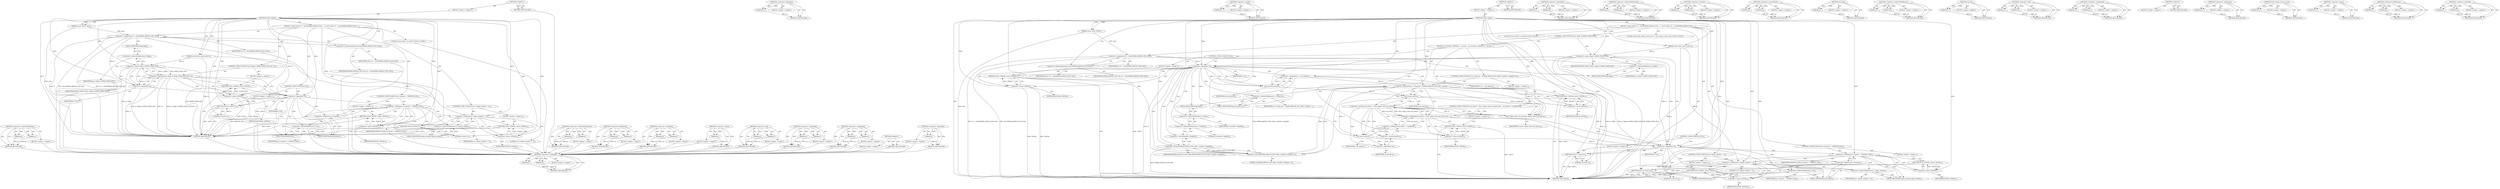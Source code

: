 digraph "&lt;operator&gt;.lessThan" {
vulnerable_104 [label=<(METHOD,&lt;operator&gt;.indirectFieldAccess)>];
vulnerable_105 [label=<(PARAM,p1)>];
vulnerable_106 [label=<(PARAM,p2)>];
vulnerable_107 [label=<(BLOCK,&lt;empty&gt;,&lt;empty&gt;)>];
vulnerable_108 [label=<(METHOD_RETURN,ANY)>];
vulnerable_6 [label=<(METHOD,&lt;global&gt;)<SUB>1</SUB>>];
vulnerable_7 [label=<(BLOCK,&lt;empty&gt;,&lt;empty&gt;)<SUB>1</SUB>>];
vulnerable_8 [label=<(METHOD,verify_replay)<SUB>1</SUB>>];
vulnerable_9 [label=<(PARAM,struct xfrm_usersa_info *p)<SUB>1</SUB>>];
vulnerable_10 [label=<(PARAM,struct nlattr **attrs)<SUB>2</SUB>>];
vulnerable_11 [label=<(BLOCK,{
 	struct nlattr *rt = attrs[XFRMA_REPLAY_ESN_...,{
 	struct nlattr *rt = attrs[XFRMA_REPLAY_ESN_...)<SUB>3</SUB>>];
vulnerable_12 [label="<(LOCAL,struct nlattr* rt: nlattr*)<SUB>4</SUB>>"];
vulnerable_13 [label=<(&lt;operator&gt;.assignment,*rt = attrs[XFRMA_REPLAY_ESN_VAL])<SUB>4</SUB>>];
vulnerable_14 [label=<(IDENTIFIER,rt,*rt = attrs[XFRMA_REPLAY_ESN_VAL])<SUB>4</SUB>>];
vulnerable_15 [label=<(&lt;operator&gt;.indirectIndexAccess,attrs[XFRMA_REPLAY_ESN_VAL])<SUB>4</SUB>>];
vulnerable_16 [label=<(IDENTIFIER,attrs,*rt = attrs[XFRMA_REPLAY_ESN_VAL])<SUB>4</SUB>>];
vulnerable_17 [label=<(IDENTIFIER,XFRMA_REPLAY_ESN_VAL,*rt = attrs[XFRMA_REPLAY_ESN_VAL])<SUB>4</SUB>>];
vulnerable_18 [label=<(CONTROL_STRUCTURE,IF,if ((p-&gt;flags &amp; XFRM_STATE_ESN) &amp;&amp; !rt))<SUB>6</SUB>>];
vulnerable_19 [label=<(&lt;operator&gt;.logicalAnd,(p-&gt;flags &amp; XFRM_STATE_ESN) &amp;&amp; !rt)<SUB>6</SUB>>];
vulnerable_20 [label=<(&lt;operator&gt;.and,p-&gt;flags &amp; XFRM_STATE_ESN)<SUB>6</SUB>>];
vulnerable_21 [label=<(&lt;operator&gt;.indirectFieldAccess,p-&gt;flags)<SUB>6</SUB>>];
vulnerable_22 [label=<(IDENTIFIER,p,p-&gt;flags &amp; XFRM_STATE_ESN)<SUB>6</SUB>>];
vulnerable_23 [label=<(FIELD_IDENTIFIER,flags,flags)<SUB>6</SUB>>];
vulnerable_24 [label=<(IDENTIFIER,XFRM_STATE_ESN,p-&gt;flags &amp; XFRM_STATE_ESN)<SUB>6</SUB>>];
vulnerable_25 [label=<(&lt;operator&gt;.logicalNot,!rt)<SUB>6</SUB>>];
vulnerable_26 [label=<(IDENTIFIER,rt,!rt)<SUB>6</SUB>>];
vulnerable_27 [label=<(BLOCK,&lt;empty&gt;,&lt;empty&gt;)<SUB>7</SUB>>];
vulnerable_28 [label=<(RETURN,return -EINVAL;,return -EINVAL;)<SUB>7</SUB>>];
vulnerable_29 [label=<(&lt;operator&gt;.minus,-EINVAL)<SUB>7</SUB>>];
vulnerable_30 [label=<(IDENTIFIER,EINVAL,-EINVAL)<SUB>7</SUB>>];
vulnerable_31 [label=<(CONTROL_STRUCTURE,IF,if (!rt))<SUB>9</SUB>>];
vulnerable_32 [label=<(&lt;operator&gt;.logicalNot,!rt)<SUB>9</SUB>>];
vulnerable_33 [label=<(IDENTIFIER,rt,!rt)<SUB>9</SUB>>];
vulnerable_34 [label=<(BLOCK,&lt;empty&gt;,&lt;empty&gt;)<SUB>10</SUB>>];
vulnerable_35 [label=<(RETURN,return 0;,return 0;)<SUB>10</SUB>>];
vulnerable_36 [label=<(LITERAL,0,return 0;)<SUB>10</SUB>>];
vulnerable_37 [label=<(CONTROL_STRUCTURE,IF,if (p-&gt;id.proto != IPPROTO_ESP))<SUB>12</SUB>>];
vulnerable_38 [label=<(&lt;operator&gt;.notEquals,p-&gt;id.proto != IPPROTO_ESP)<SUB>12</SUB>>];
vulnerable_39 [label=<(&lt;operator&gt;.fieldAccess,p-&gt;id.proto)<SUB>12</SUB>>];
vulnerable_40 [label=<(&lt;operator&gt;.indirectFieldAccess,p-&gt;id)<SUB>12</SUB>>];
vulnerable_41 [label=<(IDENTIFIER,p,p-&gt;id.proto != IPPROTO_ESP)<SUB>12</SUB>>];
vulnerable_42 [label=<(FIELD_IDENTIFIER,id,id)<SUB>12</SUB>>];
vulnerable_43 [label=<(FIELD_IDENTIFIER,proto,proto)<SUB>12</SUB>>];
vulnerable_44 [label=<(IDENTIFIER,IPPROTO_ESP,p-&gt;id.proto != IPPROTO_ESP)<SUB>12</SUB>>];
vulnerable_45 [label=<(BLOCK,&lt;empty&gt;,&lt;empty&gt;)<SUB>13</SUB>>];
vulnerable_46 [label=<(RETURN,return -EINVAL;,return -EINVAL;)<SUB>13</SUB>>];
vulnerable_47 [label=<(&lt;operator&gt;.minus,-EINVAL)<SUB>13</SUB>>];
vulnerable_48 [label=<(IDENTIFIER,EINVAL,-EINVAL)<SUB>13</SUB>>];
vulnerable_49 [label=<(CONTROL_STRUCTURE,IF,if (p-&gt;replay_window != 0))<SUB>15</SUB>>];
vulnerable_50 [label=<(&lt;operator&gt;.notEquals,p-&gt;replay_window != 0)<SUB>15</SUB>>];
vulnerable_51 [label=<(&lt;operator&gt;.indirectFieldAccess,p-&gt;replay_window)<SUB>15</SUB>>];
vulnerable_52 [label=<(IDENTIFIER,p,p-&gt;replay_window != 0)<SUB>15</SUB>>];
vulnerable_53 [label=<(FIELD_IDENTIFIER,replay_window,replay_window)<SUB>15</SUB>>];
vulnerable_54 [label=<(LITERAL,0,p-&gt;replay_window != 0)<SUB>15</SUB>>];
vulnerable_55 [label=<(BLOCK,&lt;empty&gt;,&lt;empty&gt;)<SUB>16</SUB>>];
vulnerable_56 [label=<(RETURN,return -EINVAL;,return -EINVAL;)<SUB>16</SUB>>];
vulnerable_57 [label=<(&lt;operator&gt;.minus,-EINVAL)<SUB>16</SUB>>];
vulnerable_58 [label=<(IDENTIFIER,EINVAL,-EINVAL)<SUB>16</SUB>>];
vulnerable_59 [label=<(RETURN,return 0;,return 0;)<SUB>18</SUB>>];
vulnerable_60 [label=<(LITERAL,0,return 0;)<SUB>18</SUB>>];
vulnerable_61 [label=<(METHOD_RETURN,int)<SUB>1</SUB>>];
vulnerable_63 [label=<(METHOD_RETURN,ANY)<SUB>1</SUB>>];
vulnerable_89 [label=<(METHOD,&lt;operator&gt;.indirectIndexAccess)>];
vulnerable_90 [label=<(PARAM,p1)>];
vulnerable_91 [label=<(PARAM,p2)>];
vulnerable_92 [label=<(BLOCK,&lt;empty&gt;,&lt;empty&gt;)>];
vulnerable_93 [label=<(METHOD_RETURN,ANY)>];
vulnerable_122 [label=<(METHOD,&lt;operator&gt;.fieldAccess)>];
vulnerable_123 [label=<(PARAM,p1)>];
vulnerable_124 [label=<(PARAM,p2)>];
vulnerable_125 [label=<(BLOCK,&lt;empty&gt;,&lt;empty&gt;)>];
vulnerable_126 [label=<(METHOD_RETURN,ANY)>];
vulnerable_117 [label=<(METHOD,&lt;operator&gt;.notEquals)>];
vulnerable_118 [label=<(PARAM,p1)>];
vulnerable_119 [label=<(PARAM,p2)>];
vulnerable_120 [label=<(BLOCK,&lt;empty&gt;,&lt;empty&gt;)>];
vulnerable_121 [label=<(METHOD_RETURN,ANY)>];
vulnerable_113 [label=<(METHOD,&lt;operator&gt;.minus)>];
vulnerable_114 [label=<(PARAM,p1)>];
vulnerable_115 [label=<(BLOCK,&lt;empty&gt;,&lt;empty&gt;)>];
vulnerable_116 [label=<(METHOD_RETURN,ANY)>];
vulnerable_99 [label=<(METHOD,&lt;operator&gt;.and)>];
vulnerable_100 [label=<(PARAM,p1)>];
vulnerable_101 [label=<(PARAM,p2)>];
vulnerable_102 [label=<(BLOCK,&lt;empty&gt;,&lt;empty&gt;)>];
vulnerable_103 [label=<(METHOD_RETURN,ANY)>];
vulnerable_94 [label=<(METHOD,&lt;operator&gt;.logicalAnd)>];
vulnerable_95 [label=<(PARAM,p1)>];
vulnerable_96 [label=<(PARAM,p2)>];
vulnerable_97 [label=<(BLOCK,&lt;empty&gt;,&lt;empty&gt;)>];
vulnerable_98 [label=<(METHOD_RETURN,ANY)>];
vulnerable_84 [label=<(METHOD,&lt;operator&gt;.assignment)>];
vulnerable_85 [label=<(PARAM,p1)>];
vulnerable_86 [label=<(PARAM,p2)>];
vulnerable_87 [label=<(BLOCK,&lt;empty&gt;,&lt;empty&gt;)>];
vulnerable_88 [label=<(METHOD_RETURN,ANY)>];
vulnerable_78 [label=<(METHOD,&lt;global&gt;)<SUB>1</SUB>>];
vulnerable_79 [label=<(BLOCK,&lt;empty&gt;,&lt;empty&gt;)>];
vulnerable_80 [label=<(METHOD_RETURN,ANY)>];
vulnerable_109 [label=<(METHOD,&lt;operator&gt;.logicalNot)>];
vulnerable_110 [label=<(PARAM,p1)>];
vulnerable_111 [label=<(BLOCK,&lt;empty&gt;,&lt;empty&gt;)>];
vulnerable_112 [label=<(METHOD_RETURN,ANY)>];
fixed_192 [label=<(METHOD,&lt;operator&gt;.notEquals)>];
fixed_193 [label=<(PARAM,p1)>];
fixed_194 [label=<(PARAM,p2)>];
fixed_195 [label=<(BLOCK,&lt;empty&gt;,&lt;empty&gt;)>];
fixed_196 [label=<(METHOD_RETURN,ANY)>];
fixed_148 [label=<(METHOD,&lt;operator&gt;.logicalNot)>];
fixed_149 [label=<(PARAM,p1)>];
fixed_150 [label=<(BLOCK,&lt;empty&gt;,&lt;empty&gt;)>];
fixed_151 [label=<(METHOD_RETURN,ANY)>];
fixed_170 [label=<(METHOD,&lt;operator&gt;.sizeOf)>];
fixed_171 [label=<(PARAM,p1)>];
fixed_172 [label=<(BLOCK,&lt;empty&gt;,&lt;empty&gt;)>];
fixed_173 [label=<(METHOD_RETURN,ANY)>];
fixed_6 [label=<(METHOD,&lt;global&gt;)<SUB>1</SUB>>];
fixed_7 [label=<(BLOCK,&lt;empty&gt;,&lt;empty&gt;)<SUB>1</SUB>>];
fixed_8 [label=<(METHOD,verify_replay)<SUB>1</SUB>>];
fixed_9 [label=<(PARAM,struct xfrm_usersa_info *p)<SUB>1</SUB>>];
fixed_10 [label=<(PARAM,struct nlattr **attrs)<SUB>2</SUB>>];
fixed_11 [label=<(BLOCK,{
 	struct nlattr *rt = attrs[XFRMA_REPLAY_ESN_...,{
 	struct nlattr *rt = attrs[XFRMA_REPLAY_ESN_...)<SUB>3</SUB>>];
fixed_12 [label="<(LOCAL,struct nlattr* rt: nlattr*)<SUB>4</SUB>>"];
fixed_13 [label=<(&lt;operator&gt;.assignment,*rt = attrs[XFRMA_REPLAY_ESN_VAL])<SUB>4</SUB>>];
fixed_14 [label=<(IDENTIFIER,rt,*rt = attrs[XFRMA_REPLAY_ESN_VAL])<SUB>4</SUB>>];
fixed_15 [label=<(&lt;operator&gt;.indirectIndexAccess,attrs[XFRMA_REPLAY_ESN_VAL])<SUB>4</SUB>>];
fixed_16 [label=<(IDENTIFIER,attrs,*rt = attrs[XFRMA_REPLAY_ESN_VAL])<SUB>4</SUB>>];
fixed_17 [label=<(IDENTIFIER,XFRMA_REPLAY_ESN_VAL,*rt = attrs[XFRMA_REPLAY_ESN_VAL])<SUB>4</SUB>>];
fixed_18 [label="<(LOCAL,struct xfrm_replay_state_esn* rs: xfrm_replay_state_esn*)<SUB>5</SUB>>"];
fixed_19 [label=<(CONTROL_STRUCTURE,IF,if (p-&gt;flags &amp; XFRM_STATE_ESN))<SUB>7</SUB>>];
fixed_20 [label=<(&lt;operator&gt;.and,p-&gt;flags &amp; XFRM_STATE_ESN)<SUB>7</SUB>>];
fixed_21 [label=<(&lt;operator&gt;.indirectFieldAccess,p-&gt;flags)<SUB>7</SUB>>];
fixed_22 [label=<(IDENTIFIER,p,p-&gt;flags &amp; XFRM_STATE_ESN)<SUB>7</SUB>>];
fixed_23 [label=<(FIELD_IDENTIFIER,flags,flags)<SUB>7</SUB>>];
fixed_24 [label=<(IDENTIFIER,XFRM_STATE_ESN,p-&gt;flags &amp; XFRM_STATE_ESN)<SUB>7</SUB>>];
fixed_25 [label=<(BLOCK,{
		if (!rt)
			return -EINVAL;

		rs = nla_dat...,{
		if (!rt)
			return -EINVAL;

		rs = nla_dat...)<SUB>7</SUB>>];
fixed_26 [label=<(CONTROL_STRUCTURE,IF,if (!rt))<SUB>8</SUB>>];
fixed_27 [label=<(&lt;operator&gt;.logicalNot,!rt)<SUB>8</SUB>>];
fixed_28 [label=<(IDENTIFIER,rt,!rt)<SUB>8</SUB>>];
fixed_29 [label=<(BLOCK,&lt;empty&gt;,&lt;empty&gt;)<SUB>9</SUB>>];
fixed_30 [label=<(RETURN,return -EINVAL;,return -EINVAL;)<SUB>9</SUB>>];
fixed_31 [label=<(&lt;operator&gt;.minus,-EINVAL)<SUB>9</SUB>>];
fixed_32 [label=<(IDENTIFIER,EINVAL,-EINVAL)<SUB>9</SUB>>];
fixed_33 [label=<(&lt;operator&gt;.assignment,rs = nla_data(rt))<SUB>11</SUB>>];
fixed_34 [label=<(IDENTIFIER,rs,rs = nla_data(rt))<SUB>11</SUB>>];
fixed_35 [label=<(nla_data,nla_data(rt))<SUB>11</SUB>>];
fixed_36 [label=<(IDENTIFIER,rt,nla_data(rt))<SUB>11</SUB>>];
fixed_37 [label=<(CONTROL_STRUCTURE,IF,if (rs-&gt;bmp_len &gt; XFRMA_REPLAY_ESN_MAX / sizeof(rs-&gt;bmp[0]) / 8))<SUB>13</SUB>>];
fixed_38 [label=<(&lt;operator&gt;.greaterThan,rs-&gt;bmp_len &gt; XFRMA_REPLAY_ESN_MAX / sizeof(rs-...)<SUB>13</SUB>>];
fixed_39 [label=<(&lt;operator&gt;.indirectFieldAccess,rs-&gt;bmp_len)<SUB>13</SUB>>];
fixed_40 [label=<(IDENTIFIER,rs,rs-&gt;bmp_len &gt; XFRMA_REPLAY_ESN_MAX / sizeof(rs-...)<SUB>13</SUB>>];
fixed_41 [label=<(FIELD_IDENTIFIER,bmp_len,bmp_len)<SUB>13</SUB>>];
fixed_42 [label=<(&lt;operator&gt;.division,XFRMA_REPLAY_ESN_MAX / sizeof(rs-&gt;bmp[0]) / 8)<SUB>13</SUB>>];
fixed_43 [label=<(&lt;operator&gt;.division,XFRMA_REPLAY_ESN_MAX / sizeof(rs-&gt;bmp[0]))<SUB>13</SUB>>];
fixed_44 [label=<(IDENTIFIER,XFRMA_REPLAY_ESN_MAX,XFRMA_REPLAY_ESN_MAX / sizeof(rs-&gt;bmp[0]))<SUB>13</SUB>>];
fixed_45 [label=<(&lt;operator&gt;.sizeOf,sizeof(rs-&gt;bmp[0]))<SUB>13</SUB>>];
fixed_46 [label=<(&lt;operator&gt;.indirectIndexAccess,rs-&gt;bmp[0])<SUB>13</SUB>>];
fixed_47 [label=<(&lt;operator&gt;.indirectFieldAccess,rs-&gt;bmp)<SUB>13</SUB>>];
fixed_48 [label=<(IDENTIFIER,rs,sizeof(rs-&gt;bmp[0]))<SUB>13</SUB>>];
fixed_49 [label=<(FIELD_IDENTIFIER,bmp,bmp)<SUB>13</SUB>>];
fixed_50 [label=<(LITERAL,0,sizeof(rs-&gt;bmp[0]))<SUB>13</SUB>>];
fixed_51 [label=<(LITERAL,8,XFRMA_REPLAY_ESN_MAX / sizeof(rs-&gt;bmp[0]) / 8)<SUB>13</SUB>>];
fixed_52 [label=<(BLOCK,&lt;empty&gt;,&lt;empty&gt;)<SUB>14</SUB>>];
fixed_53 [label=<(RETURN,return -EINVAL;,return -EINVAL;)<SUB>14</SUB>>];
fixed_54 [label=<(&lt;operator&gt;.minus,-EINVAL)<SUB>14</SUB>>];
fixed_55 [label=<(IDENTIFIER,EINVAL,-EINVAL)<SUB>14</SUB>>];
fixed_56 [label=<(CONTROL_STRUCTURE,IF,if (nla_len(rt) &lt; xfrm_replay_state_esn_len(rs) &amp;&amp;
		    nla_len(rt) != sizeof(*rs)))<SUB>16</SUB>>];
fixed_57 [label=<(&lt;operator&gt;.logicalAnd,nla_len(rt) &lt; xfrm_replay_state_esn_len(rs) &amp;&amp;
...)<SUB>16</SUB>>];
fixed_58 [label=<(&lt;operator&gt;.lessThan,nla_len(rt) &lt; xfrm_replay_state_esn_len(rs))<SUB>16</SUB>>];
fixed_59 [label=<(nla_len,nla_len(rt))<SUB>16</SUB>>];
fixed_60 [label=<(IDENTIFIER,rt,nla_len(rt))<SUB>16</SUB>>];
fixed_61 [label=<(xfrm_replay_state_esn_len,xfrm_replay_state_esn_len(rs))<SUB>16</SUB>>];
fixed_62 [label=<(IDENTIFIER,rs,xfrm_replay_state_esn_len(rs))<SUB>16</SUB>>];
fixed_63 [label=<(&lt;operator&gt;.notEquals,nla_len(rt) != sizeof(*rs))<SUB>17</SUB>>];
fixed_64 [label=<(nla_len,nla_len(rt))<SUB>17</SUB>>];
fixed_65 [label=<(IDENTIFIER,rt,nla_len(rt))<SUB>17</SUB>>];
fixed_66 [label=<(&lt;operator&gt;.sizeOf,sizeof(*rs))<SUB>17</SUB>>];
fixed_67 [label=<(&lt;operator&gt;.indirection,*rs)<SUB>17</SUB>>];
fixed_68 [label=<(IDENTIFIER,rs,sizeof(*rs))<SUB>17</SUB>>];
fixed_69 [label=<(BLOCK,&lt;empty&gt;,&lt;empty&gt;)<SUB>18</SUB>>];
fixed_70 [label=<(RETURN,return -EINVAL;,return -EINVAL;)<SUB>18</SUB>>];
fixed_71 [label=<(&lt;operator&gt;.minus,-EINVAL)<SUB>18</SUB>>];
fixed_72 [label=<(IDENTIFIER,EINVAL,-EINVAL)<SUB>18</SUB>>];
fixed_73 [label=<(CONTROL_STRUCTURE,IF,if (!rt))<SUB>21</SUB>>];
fixed_74 [label=<(&lt;operator&gt;.logicalNot,!rt)<SUB>21</SUB>>];
fixed_75 [label=<(IDENTIFIER,rt,!rt)<SUB>21</SUB>>];
fixed_76 [label=<(BLOCK,&lt;empty&gt;,&lt;empty&gt;)<SUB>22</SUB>>];
fixed_77 [label=<(RETURN,return 0;,return 0;)<SUB>22</SUB>>];
fixed_78 [label=<(LITERAL,0,return 0;)<SUB>22</SUB>>];
fixed_79 [label=<(CONTROL_STRUCTURE,IF,if (p-&gt;id.proto != IPPROTO_ESP))<SUB>24</SUB>>];
fixed_80 [label=<(&lt;operator&gt;.notEquals,p-&gt;id.proto != IPPROTO_ESP)<SUB>24</SUB>>];
fixed_81 [label=<(&lt;operator&gt;.fieldAccess,p-&gt;id.proto)<SUB>24</SUB>>];
fixed_82 [label=<(&lt;operator&gt;.indirectFieldAccess,p-&gt;id)<SUB>24</SUB>>];
fixed_83 [label=<(IDENTIFIER,p,p-&gt;id.proto != IPPROTO_ESP)<SUB>24</SUB>>];
fixed_84 [label=<(FIELD_IDENTIFIER,id,id)<SUB>24</SUB>>];
fixed_85 [label=<(FIELD_IDENTIFIER,proto,proto)<SUB>24</SUB>>];
fixed_86 [label=<(IDENTIFIER,IPPROTO_ESP,p-&gt;id.proto != IPPROTO_ESP)<SUB>24</SUB>>];
fixed_87 [label=<(BLOCK,&lt;empty&gt;,&lt;empty&gt;)<SUB>25</SUB>>];
fixed_88 [label=<(RETURN,return -EINVAL;,return -EINVAL;)<SUB>25</SUB>>];
fixed_89 [label=<(&lt;operator&gt;.minus,-EINVAL)<SUB>25</SUB>>];
fixed_90 [label=<(IDENTIFIER,EINVAL,-EINVAL)<SUB>25</SUB>>];
fixed_91 [label=<(CONTROL_STRUCTURE,IF,if (p-&gt;replay_window != 0))<SUB>27</SUB>>];
fixed_92 [label=<(&lt;operator&gt;.notEquals,p-&gt;replay_window != 0)<SUB>27</SUB>>];
fixed_93 [label=<(&lt;operator&gt;.indirectFieldAccess,p-&gt;replay_window)<SUB>27</SUB>>];
fixed_94 [label=<(IDENTIFIER,p,p-&gt;replay_window != 0)<SUB>27</SUB>>];
fixed_95 [label=<(FIELD_IDENTIFIER,replay_window,replay_window)<SUB>27</SUB>>];
fixed_96 [label=<(LITERAL,0,p-&gt;replay_window != 0)<SUB>27</SUB>>];
fixed_97 [label=<(BLOCK,&lt;empty&gt;,&lt;empty&gt;)<SUB>28</SUB>>];
fixed_98 [label=<(RETURN,return -EINVAL;,return -EINVAL;)<SUB>28</SUB>>];
fixed_99 [label=<(&lt;operator&gt;.minus,-EINVAL)<SUB>28</SUB>>];
fixed_100 [label=<(IDENTIFIER,EINVAL,-EINVAL)<SUB>28</SUB>>];
fixed_101 [label=<(RETURN,return 0;,return 0;)<SUB>30</SUB>>];
fixed_102 [label=<(LITERAL,0,return 0;)<SUB>30</SUB>>];
fixed_103 [label=<(METHOD_RETURN,int)<SUB>1</SUB>>];
fixed_105 [label=<(METHOD_RETURN,ANY)<SUB>1</SUB>>];
fixed_174 [label=<(METHOD,&lt;operator&gt;.logicalAnd)>];
fixed_175 [label=<(PARAM,p1)>];
fixed_176 [label=<(PARAM,p2)>];
fixed_177 [label=<(BLOCK,&lt;empty&gt;,&lt;empty&gt;)>];
fixed_178 [label=<(METHOD_RETURN,ANY)>];
fixed_133 [label=<(METHOD,&lt;operator&gt;.indirectIndexAccess)>];
fixed_134 [label=<(PARAM,p1)>];
fixed_135 [label=<(PARAM,p2)>];
fixed_136 [label=<(BLOCK,&lt;empty&gt;,&lt;empty&gt;)>];
fixed_137 [label=<(METHOD_RETURN,ANY)>];
fixed_165 [label=<(METHOD,&lt;operator&gt;.division)>];
fixed_166 [label=<(PARAM,p1)>];
fixed_167 [label=<(PARAM,p2)>];
fixed_168 [label=<(BLOCK,&lt;empty&gt;,&lt;empty&gt;)>];
fixed_169 [label=<(METHOD_RETURN,ANY)>];
fixed_160 [label=<(METHOD,&lt;operator&gt;.greaterThan)>];
fixed_161 [label=<(PARAM,p1)>];
fixed_162 [label=<(PARAM,p2)>];
fixed_163 [label=<(BLOCK,&lt;empty&gt;,&lt;empty&gt;)>];
fixed_164 [label=<(METHOD_RETURN,ANY)>];
fixed_156 [label=<(METHOD,nla_data)>];
fixed_157 [label=<(PARAM,p1)>];
fixed_158 [label=<(BLOCK,&lt;empty&gt;,&lt;empty&gt;)>];
fixed_159 [label=<(METHOD_RETURN,ANY)>];
fixed_143 [label=<(METHOD,&lt;operator&gt;.indirectFieldAccess)>];
fixed_144 [label=<(PARAM,p1)>];
fixed_145 [label=<(PARAM,p2)>];
fixed_146 [label=<(BLOCK,&lt;empty&gt;,&lt;empty&gt;)>];
fixed_147 [label=<(METHOD_RETURN,ANY)>];
fixed_184 [label=<(METHOD,nla_len)>];
fixed_185 [label=<(PARAM,p1)>];
fixed_186 [label=<(BLOCK,&lt;empty&gt;,&lt;empty&gt;)>];
fixed_187 [label=<(METHOD_RETURN,ANY)>];
fixed_138 [label=<(METHOD,&lt;operator&gt;.and)>];
fixed_139 [label=<(PARAM,p1)>];
fixed_140 [label=<(PARAM,p2)>];
fixed_141 [label=<(BLOCK,&lt;empty&gt;,&lt;empty&gt;)>];
fixed_142 [label=<(METHOD_RETURN,ANY)>];
fixed_128 [label=<(METHOD,&lt;operator&gt;.assignment)>];
fixed_129 [label=<(PARAM,p1)>];
fixed_130 [label=<(PARAM,p2)>];
fixed_131 [label=<(BLOCK,&lt;empty&gt;,&lt;empty&gt;)>];
fixed_132 [label=<(METHOD_RETURN,ANY)>];
fixed_122 [label=<(METHOD,&lt;global&gt;)<SUB>1</SUB>>];
fixed_123 [label=<(BLOCK,&lt;empty&gt;,&lt;empty&gt;)>];
fixed_124 [label=<(METHOD_RETURN,ANY)>];
fixed_197 [label=<(METHOD,&lt;operator&gt;.indirection)>];
fixed_198 [label=<(PARAM,p1)>];
fixed_199 [label=<(BLOCK,&lt;empty&gt;,&lt;empty&gt;)>];
fixed_200 [label=<(METHOD_RETURN,ANY)>];
fixed_188 [label=<(METHOD,xfrm_replay_state_esn_len)>];
fixed_189 [label=<(PARAM,p1)>];
fixed_190 [label=<(BLOCK,&lt;empty&gt;,&lt;empty&gt;)>];
fixed_191 [label=<(METHOD_RETURN,ANY)>];
fixed_152 [label=<(METHOD,&lt;operator&gt;.minus)>];
fixed_153 [label=<(PARAM,p1)>];
fixed_154 [label=<(BLOCK,&lt;empty&gt;,&lt;empty&gt;)>];
fixed_155 [label=<(METHOD_RETURN,ANY)>];
fixed_201 [label=<(METHOD,&lt;operator&gt;.fieldAccess)>];
fixed_202 [label=<(PARAM,p1)>];
fixed_203 [label=<(PARAM,p2)>];
fixed_204 [label=<(BLOCK,&lt;empty&gt;,&lt;empty&gt;)>];
fixed_205 [label=<(METHOD_RETURN,ANY)>];
fixed_179 [label=<(METHOD,&lt;operator&gt;.lessThan)>];
fixed_180 [label=<(PARAM,p1)>];
fixed_181 [label=<(PARAM,p2)>];
fixed_182 [label=<(BLOCK,&lt;empty&gt;,&lt;empty&gt;)>];
fixed_183 [label=<(METHOD_RETURN,ANY)>];
vulnerable_104 -> vulnerable_105  [key=0, label="AST: "];
vulnerable_104 -> vulnerable_105  [key=1, label="DDG: "];
vulnerable_104 -> vulnerable_107  [key=0, label="AST: "];
vulnerable_104 -> vulnerable_106  [key=0, label="AST: "];
vulnerable_104 -> vulnerable_106  [key=1, label="DDG: "];
vulnerable_104 -> vulnerable_108  [key=0, label="AST: "];
vulnerable_104 -> vulnerable_108  [key=1, label="CFG: "];
vulnerable_105 -> vulnerable_108  [key=0, label="DDG: p1"];
vulnerable_106 -> vulnerable_108  [key=0, label="DDG: p2"];
vulnerable_107 -> fixed_192  [key=0];
vulnerable_108 -> fixed_192  [key=0];
vulnerable_6 -> vulnerable_7  [key=0, label="AST: "];
vulnerable_6 -> vulnerable_63  [key=0, label="AST: "];
vulnerable_6 -> vulnerable_63  [key=1, label="CFG: "];
vulnerable_7 -> vulnerable_8  [key=0, label="AST: "];
vulnerable_8 -> vulnerable_9  [key=0, label="AST: "];
vulnerable_8 -> vulnerable_9  [key=1, label="DDG: "];
vulnerable_8 -> vulnerable_10  [key=0, label="AST: "];
vulnerable_8 -> vulnerable_10  [key=1, label="DDG: "];
vulnerable_8 -> vulnerable_11  [key=0, label="AST: "];
vulnerable_8 -> vulnerable_61  [key=0, label="AST: "];
vulnerable_8 -> vulnerable_15  [key=0, label="CFG: "];
vulnerable_8 -> vulnerable_59  [key=0, label="DDG: "];
vulnerable_8 -> vulnerable_60  [key=0, label="DDG: "];
vulnerable_8 -> vulnerable_32  [key=0, label="DDG: "];
vulnerable_8 -> vulnerable_35  [key=0, label="DDG: "];
vulnerable_8 -> vulnerable_38  [key=0, label="DDG: "];
vulnerable_8 -> vulnerable_50  [key=0, label="DDG: "];
vulnerable_8 -> vulnerable_20  [key=0, label="DDG: "];
vulnerable_8 -> vulnerable_25  [key=0, label="DDG: "];
vulnerable_8 -> vulnerable_36  [key=0, label="DDG: "];
vulnerable_8 -> vulnerable_29  [key=0, label="DDG: "];
vulnerable_8 -> vulnerable_47  [key=0, label="DDG: "];
vulnerable_8 -> vulnerable_57  [key=0, label="DDG: "];
vulnerable_9 -> vulnerable_61  [key=0, label="DDG: p"];
vulnerable_9 -> vulnerable_50  [key=0, label="DDG: p"];
vulnerable_9 -> vulnerable_20  [key=0, label="DDG: p"];
vulnerable_10 -> vulnerable_61  [key=0, label="DDG: attrs"];
vulnerable_10 -> vulnerable_13  [key=0, label="DDG: attrs"];
vulnerable_11 -> vulnerable_12  [key=0, label="AST: "];
vulnerable_11 -> vulnerable_13  [key=0, label="AST: "];
vulnerable_11 -> vulnerable_18  [key=0, label="AST: "];
vulnerable_11 -> vulnerable_31  [key=0, label="AST: "];
vulnerable_11 -> vulnerable_37  [key=0, label="AST: "];
vulnerable_11 -> vulnerable_49  [key=0, label="AST: "];
vulnerable_11 -> vulnerable_59  [key=0, label="AST: "];
vulnerable_12 -> fixed_192  [key=0];
vulnerable_13 -> vulnerable_14  [key=0, label="AST: "];
vulnerable_13 -> vulnerable_15  [key=0, label="AST: "];
vulnerable_13 -> vulnerable_23  [key=0, label="CFG: "];
vulnerable_13 -> vulnerable_61  [key=0, label="DDG: rt"];
vulnerable_13 -> vulnerable_61  [key=1, label="DDG: attrs[XFRMA_REPLAY_ESN_VAL]"];
vulnerable_13 -> vulnerable_61  [key=2, label="DDG: *rt = attrs[XFRMA_REPLAY_ESN_VAL]"];
vulnerable_13 -> vulnerable_32  [key=0, label="DDG: rt"];
vulnerable_13 -> vulnerable_25  [key=0, label="DDG: rt"];
vulnerable_14 -> fixed_192  [key=0];
vulnerable_15 -> vulnerable_16  [key=0, label="AST: "];
vulnerable_15 -> vulnerable_17  [key=0, label="AST: "];
vulnerable_15 -> vulnerable_13  [key=0, label="CFG: "];
vulnerable_16 -> fixed_192  [key=0];
vulnerable_17 -> fixed_192  [key=0];
vulnerable_18 -> vulnerable_19  [key=0, label="AST: "];
vulnerable_18 -> vulnerable_27  [key=0, label="AST: "];
vulnerable_19 -> vulnerable_20  [key=0, label="AST: "];
vulnerable_19 -> vulnerable_25  [key=0, label="AST: "];
vulnerable_19 -> vulnerable_29  [key=0, label="CFG: "];
vulnerable_19 -> vulnerable_29  [key=1, label="CDG: "];
vulnerable_19 -> vulnerable_32  [key=0, label="CFG: "];
vulnerable_19 -> vulnerable_32  [key=1, label="CDG: "];
vulnerable_19 -> vulnerable_61  [key=0, label="DDG: p-&gt;flags &amp; XFRM_STATE_ESN"];
vulnerable_19 -> vulnerable_61  [key=1, label="DDG: !rt"];
vulnerable_19 -> vulnerable_61  [key=2, label="DDG: (p-&gt;flags &amp; XFRM_STATE_ESN) &amp;&amp; !rt"];
vulnerable_19 -> vulnerable_28  [key=0, label="CDG: "];
vulnerable_20 -> vulnerable_21  [key=0, label="AST: "];
vulnerable_20 -> vulnerable_24  [key=0, label="AST: "];
vulnerable_20 -> vulnerable_19  [key=0, label="CFG: "];
vulnerable_20 -> vulnerable_19  [key=1, label="DDG: p-&gt;flags"];
vulnerable_20 -> vulnerable_19  [key=2, label="DDG: XFRM_STATE_ESN"];
vulnerable_20 -> vulnerable_25  [key=0, label="CFG: "];
vulnerable_20 -> vulnerable_25  [key=1, label="CDG: "];
vulnerable_20 -> vulnerable_61  [key=0, label="DDG: p-&gt;flags"];
vulnerable_20 -> vulnerable_61  [key=1, label="DDG: XFRM_STATE_ESN"];
vulnerable_21 -> vulnerable_22  [key=0, label="AST: "];
vulnerable_21 -> vulnerable_23  [key=0, label="AST: "];
vulnerable_21 -> vulnerable_20  [key=0, label="CFG: "];
vulnerable_22 -> fixed_192  [key=0];
vulnerable_23 -> vulnerable_21  [key=0, label="CFG: "];
vulnerable_24 -> fixed_192  [key=0];
vulnerable_25 -> vulnerable_26  [key=0, label="AST: "];
vulnerable_25 -> vulnerable_19  [key=0, label="CFG: "];
vulnerable_25 -> vulnerable_19  [key=1, label="DDG: rt"];
vulnerable_25 -> vulnerable_61  [key=0, label="DDG: rt"];
vulnerable_25 -> vulnerable_32  [key=0, label="DDG: rt"];
vulnerable_26 -> fixed_192  [key=0];
vulnerable_27 -> vulnerable_28  [key=0, label="AST: "];
vulnerable_28 -> vulnerable_29  [key=0, label="AST: "];
vulnerable_28 -> vulnerable_61  [key=0, label="CFG: "];
vulnerable_28 -> vulnerable_61  [key=1, label="DDG: &lt;RET&gt;"];
vulnerable_29 -> vulnerable_30  [key=0, label="AST: "];
vulnerable_29 -> vulnerable_28  [key=0, label="CFG: "];
vulnerable_29 -> vulnerable_28  [key=1, label="DDG: -EINVAL"];
vulnerable_29 -> vulnerable_61  [key=0, label="DDG: EINVAL"];
vulnerable_29 -> vulnerable_61  [key=1, label="DDG: -EINVAL"];
vulnerable_30 -> fixed_192  [key=0];
vulnerable_31 -> vulnerable_32  [key=0, label="AST: "];
vulnerable_31 -> vulnerable_34  [key=0, label="AST: "];
vulnerable_32 -> vulnerable_33  [key=0, label="AST: "];
vulnerable_32 -> vulnerable_35  [key=0, label="CFG: "];
vulnerable_32 -> vulnerable_35  [key=1, label="CDG: "];
vulnerable_32 -> vulnerable_42  [key=0, label="CFG: "];
vulnerable_32 -> vulnerable_42  [key=1, label="CDG: "];
vulnerable_32 -> vulnerable_38  [key=0, label="CDG: "];
vulnerable_32 -> vulnerable_40  [key=0, label="CDG: "];
vulnerable_32 -> vulnerable_39  [key=0, label="CDG: "];
vulnerable_32 -> vulnerable_43  [key=0, label="CDG: "];
vulnerable_33 -> fixed_192  [key=0];
vulnerable_34 -> vulnerable_35  [key=0, label="AST: "];
vulnerable_35 -> vulnerable_36  [key=0, label="AST: "];
vulnerable_35 -> vulnerable_61  [key=0, label="CFG: "];
vulnerable_35 -> vulnerable_61  [key=1, label="DDG: &lt;RET&gt;"];
vulnerable_36 -> vulnerable_35  [key=0, label="DDG: 0"];
vulnerable_37 -> vulnerable_38  [key=0, label="AST: "];
vulnerable_37 -> vulnerable_45  [key=0, label="AST: "];
vulnerable_38 -> vulnerable_39  [key=0, label="AST: "];
vulnerable_38 -> vulnerable_44  [key=0, label="AST: "];
vulnerable_38 -> vulnerable_47  [key=0, label="CFG: "];
vulnerable_38 -> vulnerable_47  [key=1, label="CDG: "];
vulnerable_38 -> vulnerable_53  [key=0, label="CFG: "];
vulnerable_38 -> vulnerable_53  [key=1, label="CDG: "];
vulnerable_38 -> vulnerable_61  [key=0, label="DDG: IPPROTO_ESP"];
vulnerable_38 -> vulnerable_51  [key=0, label="CDG: "];
vulnerable_38 -> vulnerable_46  [key=0, label="CDG: "];
vulnerable_38 -> vulnerable_50  [key=0, label="CDG: "];
vulnerable_39 -> vulnerable_40  [key=0, label="AST: "];
vulnerable_39 -> vulnerable_43  [key=0, label="AST: "];
vulnerable_39 -> vulnerable_38  [key=0, label="CFG: "];
vulnerable_40 -> vulnerable_41  [key=0, label="AST: "];
vulnerable_40 -> vulnerable_42  [key=0, label="AST: "];
vulnerable_40 -> vulnerable_43  [key=0, label="CFG: "];
vulnerable_41 -> fixed_192  [key=0];
vulnerable_42 -> vulnerable_40  [key=0, label="CFG: "];
vulnerable_43 -> vulnerable_39  [key=0, label="CFG: "];
vulnerable_44 -> fixed_192  [key=0];
vulnerable_45 -> vulnerable_46  [key=0, label="AST: "];
vulnerable_46 -> vulnerable_47  [key=0, label="AST: "];
vulnerable_46 -> vulnerable_61  [key=0, label="CFG: "];
vulnerable_46 -> vulnerable_61  [key=1, label="DDG: &lt;RET&gt;"];
vulnerable_47 -> vulnerable_48  [key=0, label="AST: "];
vulnerable_47 -> vulnerable_46  [key=0, label="CFG: "];
vulnerable_47 -> vulnerable_46  [key=1, label="DDG: -EINVAL"];
vulnerable_48 -> fixed_192  [key=0];
vulnerable_49 -> vulnerable_50  [key=0, label="AST: "];
vulnerable_49 -> vulnerable_55  [key=0, label="AST: "];
vulnerable_50 -> vulnerable_51  [key=0, label="AST: "];
vulnerable_50 -> vulnerable_54  [key=0, label="AST: "];
vulnerable_50 -> vulnerable_57  [key=0, label="CFG: "];
vulnerable_50 -> vulnerable_57  [key=1, label="CDG: "];
vulnerable_50 -> vulnerable_59  [key=0, label="CFG: "];
vulnerable_50 -> vulnerable_59  [key=1, label="CDG: "];
vulnerable_50 -> vulnerable_56  [key=0, label="CDG: "];
vulnerable_51 -> vulnerable_52  [key=0, label="AST: "];
vulnerable_51 -> vulnerable_53  [key=0, label="AST: "];
vulnerable_51 -> vulnerable_50  [key=0, label="CFG: "];
vulnerable_52 -> fixed_192  [key=0];
vulnerable_53 -> vulnerable_51  [key=0, label="CFG: "];
vulnerable_54 -> fixed_192  [key=0];
vulnerable_55 -> vulnerable_56  [key=0, label="AST: "];
vulnerable_56 -> vulnerable_57  [key=0, label="AST: "];
vulnerable_56 -> vulnerable_61  [key=0, label="CFG: "];
vulnerable_56 -> vulnerable_61  [key=1, label="DDG: &lt;RET&gt;"];
vulnerable_57 -> vulnerable_58  [key=0, label="AST: "];
vulnerable_57 -> vulnerable_56  [key=0, label="CFG: "];
vulnerable_57 -> vulnerable_56  [key=1, label="DDG: -EINVAL"];
vulnerable_58 -> fixed_192  [key=0];
vulnerable_59 -> vulnerable_60  [key=0, label="AST: "];
vulnerable_59 -> vulnerable_61  [key=0, label="CFG: "];
vulnerable_59 -> vulnerable_61  [key=1, label="DDG: &lt;RET&gt;"];
vulnerable_60 -> vulnerable_59  [key=0, label="DDG: 0"];
vulnerable_61 -> fixed_192  [key=0];
vulnerable_63 -> fixed_192  [key=0];
vulnerable_89 -> vulnerable_90  [key=0, label="AST: "];
vulnerable_89 -> vulnerable_90  [key=1, label="DDG: "];
vulnerable_89 -> vulnerable_92  [key=0, label="AST: "];
vulnerable_89 -> vulnerable_91  [key=0, label="AST: "];
vulnerable_89 -> vulnerable_91  [key=1, label="DDG: "];
vulnerable_89 -> vulnerable_93  [key=0, label="AST: "];
vulnerable_89 -> vulnerable_93  [key=1, label="CFG: "];
vulnerable_90 -> vulnerable_93  [key=0, label="DDG: p1"];
vulnerable_91 -> vulnerable_93  [key=0, label="DDG: p2"];
vulnerable_92 -> fixed_192  [key=0];
vulnerable_93 -> fixed_192  [key=0];
vulnerable_122 -> vulnerable_123  [key=0, label="AST: "];
vulnerable_122 -> vulnerable_123  [key=1, label="DDG: "];
vulnerable_122 -> vulnerable_125  [key=0, label="AST: "];
vulnerable_122 -> vulnerable_124  [key=0, label="AST: "];
vulnerable_122 -> vulnerable_124  [key=1, label="DDG: "];
vulnerable_122 -> vulnerable_126  [key=0, label="AST: "];
vulnerable_122 -> vulnerable_126  [key=1, label="CFG: "];
vulnerable_123 -> vulnerable_126  [key=0, label="DDG: p1"];
vulnerable_124 -> vulnerable_126  [key=0, label="DDG: p2"];
vulnerable_125 -> fixed_192  [key=0];
vulnerable_126 -> fixed_192  [key=0];
vulnerable_117 -> vulnerable_118  [key=0, label="AST: "];
vulnerable_117 -> vulnerable_118  [key=1, label="DDG: "];
vulnerable_117 -> vulnerable_120  [key=0, label="AST: "];
vulnerable_117 -> vulnerable_119  [key=0, label="AST: "];
vulnerable_117 -> vulnerable_119  [key=1, label="DDG: "];
vulnerable_117 -> vulnerable_121  [key=0, label="AST: "];
vulnerable_117 -> vulnerable_121  [key=1, label="CFG: "];
vulnerable_118 -> vulnerable_121  [key=0, label="DDG: p1"];
vulnerable_119 -> vulnerable_121  [key=0, label="DDG: p2"];
vulnerable_120 -> fixed_192  [key=0];
vulnerable_121 -> fixed_192  [key=0];
vulnerable_113 -> vulnerable_114  [key=0, label="AST: "];
vulnerable_113 -> vulnerable_114  [key=1, label="DDG: "];
vulnerable_113 -> vulnerable_115  [key=0, label="AST: "];
vulnerable_113 -> vulnerable_116  [key=0, label="AST: "];
vulnerable_113 -> vulnerable_116  [key=1, label="CFG: "];
vulnerable_114 -> vulnerable_116  [key=0, label="DDG: p1"];
vulnerable_115 -> fixed_192  [key=0];
vulnerable_116 -> fixed_192  [key=0];
vulnerable_99 -> vulnerable_100  [key=0, label="AST: "];
vulnerable_99 -> vulnerable_100  [key=1, label="DDG: "];
vulnerable_99 -> vulnerable_102  [key=0, label="AST: "];
vulnerable_99 -> vulnerable_101  [key=0, label="AST: "];
vulnerable_99 -> vulnerable_101  [key=1, label="DDG: "];
vulnerable_99 -> vulnerable_103  [key=0, label="AST: "];
vulnerable_99 -> vulnerable_103  [key=1, label="CFG: "];
vulnerable_100 -> vulnerable_103  [key=0, label="DDG: p1"];
vulnerable_101 -> vulnerable_103  [key=0, label="DDG: p2"];
vulnerable_102 -> fixed_192  [key=0];
vulnerable_103 -> fixed_192  [key=0];
vulnerable_94 -> vulnerable_95  [key=0, label="AST: "];
vulnerable_94 -> vulnerable_95  [key=1, label="DDG: "];
vulnerable_94 -> vulnerable_97  [key=0, label="AST: "];
vulnerable_94 -> vulnerable_96  [key=0, label="AST: "];
vulnerable_94 -> vulnerable_96  [key=1, label="DDG: "];
vulnerable_94 -> vulnerable_98  [key=0, label="AST: "];
vulnerable_94 -> vulnerable_98  [key=1, label="CFG: "];
vulnerable_95 -> vulnerable_98  [key=0, label="DDG: p1"];
vulnerable_96 -> vulnerable_98  [key=0, label="DDG: p2"];
vulnerable_97 -> fixed_192  [key=0];
vulnerable_98 -> fixed_192  [key=0];
vulnerable_84 -> vulnerable_85  [key=0, label="AST: "];
vulnerable_84 -> vulnerable_85  [key=1, label="DDG: "];
vulnerable_84 -> vulnerable_87  [key=0, label="AST: "];
vulnerable_84 -> vulnerable_86  [key=0, label="AST: "];
vulnerable_84 -> vulnerable_86  [key=1, label="DDG: "];
vulnerable_84 -> vulnerable_88  [key=0, label="AST: "];
vulnerable_84 -> vulnerable_88  [key=1, label="CFG: "];
vulnerable_85 -> vulnerable_88  [key=0, label="DDG: p1"];
vulnerable_86 -> vulnerable_88  [key=0, label="DDG: p2"];
vulnerable_87 -> fixed_192  [key=0];
vulnerable_88 -> fixed_192  [key=0];
vulnerable_78 -> vulnerable_79  [key=0, label="AST: "];
vulnerable_78 -> vulnerable_80  [key=0, label="AST: "];
vulnerable_78 -> vulnerable_80  [key=1, label="CFG: "];
vulnerable_79 -> fixed_192  [key=0];
vulnerable_80 -> fixed_192  [key=0];
vulnerable_109 -> vulnerable_110  [key=0, label="AST: "];
vulnerable_109 -> vulnerable_110  [key=1, label="DDG: "];
vulnerable_109 -> vulnerable_111  [key=0, label="AST: "];
vulnerable_109 -> vulnerable_112  [key=0, label="AST: "];
vulnerable_109 -> vulnerable_112  [key=1, label="CFG: "];
vulnerable_110 -> vulnerable_112  [key=0, label="DDG: p1"];
vulnerable_111 -> fixed_192  [key=0];
vulnerable_112 -> fixed_192  [key=0];
fixed_192 -> fixed_193  [key=0, label="AST: "];
fixed_192 -> fixed_193  [key=1, label="DDG: "];
fixed_192 -> fixed_195  [key=0, label="AST: "];
fixed_192 -> fixed_194  [key=0, label="AST: "];
fixed_192 -> fixed_194  [key=1, label="DDG: "];
fixed_192 -> fixed_196  [key=0, label="AST: "];
fixed_192 -> fixed_196  [key=1, label="CFG: "];
fixed_193 -> fixed_196  [key=0, label="DDG: p1"];
fixed_194 -> fixed_196  [key=0, label="DDG: p2"];
fixed_148 -> fixed_149  [key=0, label="AST: "];
fixed_148 -> fixed_149  [key=1, label="DDG: "];
fixed_148 -> fixed_150  [key=0, label="AST: "];
fixed_148 -> fixed_151  [key=0, label="AST: "];
fixed_148 -> fixed_151  [key=1, label="CFG: "];
fixed_149 -> fixed_151  [key=0, label="DDG: p1"];
fixed_170 -> fixed_171  [key=0, label="AST: "];
fixed_170 -> fixed_171  [key=1, label="DDG: "];
fixed_170 -> fixed_172  [key=0, label="AST: "];
fixed_170 -> fixed_173  [key=0, label="AST: "];
fixed_170 -> fixed_173  [key=1, label="CFG: "];
fixed_171 -> fixed_173  [key=0, label="DDG: p1"];
fixed_6 -> fixed_7  [key=0, label="AST: "];
fixed_6 -> fixed_105  [key=0, label="AST: "];
fixed_6 -> fixed_105  [key=1, label="CFG: "];
fixed_7 -> fixed_8  [key=0, label="AST: "];
fixed_8 -> fixed_9  [key=0, label="AST: "];
fixed_8 -> fixed_9  [key=1, label="DDG: "];
fixed_8 -> fixed_10  [key=0, label="AST: "];
fixed_8 -> fixed_10  [key=1, label="DDG: "];
fixed_8 -> fixed_11  [key=0, label="AST: "];
fixed_8 -> fixed_103  [key=0, label="AST: "];
fixed_8 -> fixed_15  [key=0, label="CFG: "];
fixed_8 -> fixed_101  [key=0, label="DDG: "];
fixed_8 -> fixed_102  [key=0, label="DDG: "];
fixed_8 -> fixed_20  [key=0, label="DDG: "];
fixed_8 -> fixed_74  [key=0, label="DDG: "];
fixed_8 -> fixed_77  [key=0, label="DDG: "];
fixed_8 -> fixed_80  [key=0, label="DDG: "];
fixed_8 -> fixed_92  [key=0, label="DDG: "];
fixed_8 -> fixed_78  [key=0, label="DDG: "];
fixed_8 -> fixed_27  [key=0, label="DDG: "];
fixed_8 -> fixed_35  [key=0, label="DDG: "];
fixed_8 -> fixed_89  [key=0, label="DDG: "];
fixed_8 -> fixed_99  [key=0, label="DDG: "];
fixed_8 -> fixed_42  [key=0, label="DDG: "];
fixed_8 -> fixed_31  [key=0, label="DDG: "];
fixed_8 -> fixed_43  [key=0, label="DDG: "];
fixed_8 -> fixed_54  [key=0, label="DDG: "];
fixed_8 -> fixed_59  [key=0, label="DDG: "];
fixed_8 -> fixed_61  [key=0, label="DDG: "];
fixed_8 -> fixed_64  [key=0, label="DDG: "];
fixed_8 -> fixed_71  [key=0, label="DDG: "];
fixed_9 -> fixed_103  [key=0, label="DDG: p"];
fixed_9 -> fixed_20  [key=0, label="DDG: p"];
fixed_9 -> fixed_92  [key=0, label="DDG: p"];
fixed_10 -> fixed_103  [key=0, label="DDG: attrs"];
fixed_10 -> fixed_13  [key=0, label="DDG: attrs"];
fixed_11 -> fixed_12  [key=0, label="AST: "];
fixed_11 -> fixed_13  [key=0, label="AST: "];
fixed_11 -> fixed_18  [key=0, label="AST: "];
fixed_11 -> fixed_19  [key=0, label="AST: "];
fixed_11 -> fixed_73  [key=0, label="AST: "];
fixed_11 -> fixed_79  [key=0, label="AST: "];
fixed_11 -> fixed_91  [key=0, label="AST: "];
fixed_11 -> fixed_101  [key=0, label="AST: "];
fixed_13 -> fixed_14  [key=0, label="AST: "];
fixed_13 -> fixed_15  [key=0, label="AST: "];
fixed_13 -> fixed_23  [key=0, label="CFG: "];
fixed_13 -> fixed_103  [key=0, label="DDG: attrs[XFRMA_REPLAY_ESN_VAL]"];
fixed_13 -> fixed_103  [key=1, label="DDG: *rt = attrs[XFRMA_REPLAY_ESN_VAL]"];
fixed_13 -> fixed_74  [key=0, label="DDG: rt"];
fixed_13 -> fixed_27  [key=0, label="DDG: rt"];
fixed_15 -> fixed_16  [key=0, label="AST: "];
fixed_15 -> fixed_17  [key=0, label="AST: "];
fixed_15 -> fixed_13  [key=0, label="CFG: "];
fixed_19 -> fixed_20  [key=0, label="AST: "];
fixed_19 -> fixed_25  [key=0, label="AST: "];
fixed_20 -> fixed_21  [key=0, label="AST: "];
fixed_20 -> fixed_24  [key=0, label="AST: "];
fixed_20 -> fixed_27  [key=0, label="CFG: "];
fixed_20 -> fixed_27  [key=1, label="CDG: "];
fixed_20 -> fixed_74  [key=0, label="CFG: "];
fixed_20 -> fixed_74  [key=1, label="CDG: "];
fixed_20 -> fixed_103  [key=0, label="DDG: p-&gt;flags"];
fixed_20 -> fixed_103  [key=1, label="DDG: p-&gt;flags &amp; XFRM_STATE_ESN"];
fixed_20 -> fixed_103  [key=2, label="DDG: XFRM_STATE_ESN"];
fixed_21 -> fixed_22  [key=0, label="AST: "];
fixed_21 -> fixed_23  [key=0, label="AST: "];
fixed_21 -> fixed_20  [key=0, label="CFG: "];
fixed_23 -> fixed_21  [key=0, label="CFG: "];
fixed_25 -> fixed_26  [key=0, label="AST: "];
fixed_25 -> fixed_33  [key=0, label="AST: "];
fixed_25 -> fixed_37  [key=0, label="AST: "];
fixed_25 -> fixed_56  [key=0, label="AST: "];
fixed_26 -> fixed_27  [key=0, label="AST: "];
fixed_26 -> fixed_29  [key=0, label="AST: "];
fixed_27 -> fixed_28  [key=0, label="AST: "];
fixed_27 -> fixed_31  [key=0, label="CFG: "];
fixed_27 -> fixed_31  [key=1, label="CDG: "];
fixed_27 -> fixed_35  [key=0, label="CFG: "];
fixed_27 -> fixed_35  [key=1, label="DDG: rt"];
fixed_27 -> fixed_35  [key=2, label="CDG: "];
fixed_27 -> fixed_103  [key=0, label="DDG: rt"];
fixed_27 -> fixed_103  [key=1, label="DDG: !rt"];
fixed_27 -> fixed_47  [key=0, label="CDG: "];
fixed_27 -> fixed_30  [key=0, label="CDG: "];
fixed_27 -> fixed_49  [key=0, label="CDG: "];
fixed_27 -> fixed_42  [key=0, label="CDG: "];
fixed_27 -> fixed_46  [key=0, label="CDG: "];
fixed_27 -> fixed_38  [key=0, label="CDG: "];
fixed_27 -> fixed_45  [key=0, label="CDG: "];
fixed_27 -> fixed_43  [key=0, label="CDG: "];
fixed_27 -> fixed_33  [key=0, label="CDG: "];
fixed_27 -> fixed_41  [key=0, label="CDG: "];
fixed_27 -> fixed_39  [key=0, label="CDG: "];
fixed_29 -> fixed_30  [key=0, label="AST: "];
fixed_30 -> fixed_31  [key=0, label="AST: "];
fixed_30 -> fixed_103  [key=0, label="CFG: "];
fixed_30 -> fixed_103  [key=1, label="DDG: &lt;RET&gt;"];
fixed_31 -> fixed_32  [key=0, label="AST: "];
fixed_31 -> fixed_30  [key=0, label="CFG: "];
fixed_31 -> fixed_30  [key=1, label="DDG: -EINVAL"];
fixed_31 -> fixed_103  [key=0, label="DDG: EINVAL"];
fixed_31 -> fixed_103  [key=1, label="DDG: -EINVAL"];
fixed_33 -> fixed_34  [key=0, label="AST: "];
fixed_33 -> fixed_35  [key=0, label="AST: "];
fixed_33 -> fixed_41  [key=0, label="CFG: "];
fixed_33 -> fixed_38  [key=0, label="DDG: rs"];
fixed_33 -> fixed_61  [key=0, label="DDG: rs"];
fixed_35 -> fixed_36  [key=0, label="AST: "];
fixed_35 -> fixed_33  [key=0, label="CFG: "];
fixed_35 -> fixed_33  [key=1, label="DDG: rt"];
fixed_35 -> fixed_59  [key=0, label="DDG: rt"];
fixed_37 -> fixed_38  [key=0, label="AST: "];
fixed_37 -> fixed_52  [key=0, label="AST: "];
fixed_38 -> fixed_39  [key=0, label="AST: "];
fixed_38 -> fixed_42  [key=0, label="AST: "];
fixed_38 -> fixed_54  [key=0, label="CFG: "];
fixed_38 -> fixed_54  [key=1, label="CDG: "];
fixed_38 -> fixed_59  [key=0, label="CFG: "];
fixed_38 -> fixed_59  [key=1, label="CDG: "];
fixed_38 -> fixed_61  [key=0, label="DDG: rs-&gt;bmp_len"];
fixed_38 -> fixed_61  [key=1, label="CDG: "];
fixed_38 -> fixed_57  [key=0, label="CDG: "];
fixed_38 -> fixed_58  [key=0, label="CDG: "];
fixed_38 -> fixed_53  [key=0, label="CDG: "];
fixed_39 -> fixed_40  [key=0, label="AST: "];
fixed_39 -> fixed_41  [key=0, label="AST: "];
fixed_39 -> fixed_49  [key=0, label="CFG: "];
fixed_41 -> fixed_39  [key=0, label="CFG: "];
fixed_42 -> fixed_43  [key=0, label="AST: "];
fixed_42 -> fixed_51  [key=0, label="AST: "];
fixed_42 -> fixed_38  [key=0, label="CFG: "];
fixed_42 -> fixed_38  [key=1, label="DDG: XFRMA_REPLAY_ESN_MAX / sizeof(rs-&gt;bmp[0])"];
fixed_42 -> fixed_38  [key=2, label="DDG: 8"];
fixed_43 -> fixed_44  [key=0, label="AST: "];
fixed_43 -> fixed_45  [key=0, label="AST: "];
fixed_43 -> fixed_42  [key=0, label="CFG: "];
fixed_43 -> fixed_42  [key=1, label="DDG: XFRMA_REPLAY_ESN_MAX"];
fixed_43 -> fixed_103  [key=0, label="DDG: XFRMA_REPLAY_ESN_MAX"];
fixed_45 -> fixed_46  [key=0, label="AST: "];
fixed_45 -> fixed_43  [key=0, label="CFG: "];
fixed_46 -> fixed_47  [key=0, label="AST: "];
fixed_46 -> fixed_50  [key=0, label="AST: "];
fixed_46 -> fixed_45  [key=0, label="CFG: "];
fixed_47 -> fixed_48  [key=0, label="AST: "];
fixed_47 -> fixed_49  [key=0, label="AST: "];
fixed_47 -> fixed_46  [key=0, label="CFG: "];
fixed_49 -> fixed_47  [key=0, label="CFG: "];
fixed_52 -> fixed_53  [key=0, label="AST: "];
fixed_53 -> fixed_54  [key=0, label="AST: "];
fixed_53 -> fixed_103  [key=0, label="CFG: "];
fixed_53 -> fixed_103  [key=1, label="DDG: &lt;RET&gt;"];
fixed_54 -> fixed_55  [key=0, label="AST: "];
fixed_54 -> fixed_53  [key=0, label="CFG: "];
fixed_54 -> fixed_53  [key=1, label="DDG: -EINVAL"];
fixed_56 -> fixed_57  [key=0, label="AST: "];
fixed_56 -> fixed_69  [key=0, label="AST: "];
fixed_57 -> fixed_58  [key=0, label="AST: "];
fixed_57 -> fixed_63  [key=0, label="AST: "];
fixed_57 -> fixed_71  [key=0, label="CFG: "];
fixed_57 -> fixed_71  [key=1, label="CDG: "];
fixed_57 -> fixed_74  [key=0, label="CFG: "];
fixed_57 -> fixed_74  [key=1, label="CDG: "];
fixed_57 -> fixed_70  [key=0, label="CDG: "];
fixed_58 -> fixed_59  [key=0, label="AST: "];
fixed_58 -> fixed_61  [key=0, label="AST: "];
fixed_58 -> fixed_57  [key=0, label="CFG: "];
fixed_58 -> fixed_57  [key=1, label="DDG: nla_len(rt)"];
fixed_58 -> fixed_57  [key=2, label="DDG: xfrm_replay_state_esn_len(rs)"];
fixed_58 -> fixed_64  [key=0, label="CFG: "];
fixed_58 -> fixed_64  [key=1, label="CDG: "];
fixed_58 -> fixed_66  [key=0, label="CDG: "];
fixed_58 -> fixed_67  [key=0, label="CDG: "];
fixed_58 -> fixed_63  [key=0, label="CDG: "];
fixed_59 -> fixed_60  [key=0, label="AST: "];
fixed_59 -> fixed_61  [key=0, label="CFG: "];
fixed_59 -> fixed_74  [key=0, label="DDG: rt"];
fixed_59 -> fixed_58  [key=0, label="DDG: rt"];
fixed_59 -> fixed_64  [key=0, label="DDG: rt"];
fixed_61 -> fixed_62  [key=0, label="AST: "];
fixed_61 -> fixed_58  [key=0, label="CFG: "];
fixed_61 -> fixed_58  [key=1, label="DDG: rs"];
fixed_63 -> fixed_64  [key=0, label="AST: "];
fixed_63 -> fixed_66  [key=0, label="AST: "];
fixed_63 -> fixed_57  [key=0, label="CFG: "];
fixed_63 -> fixed_57  [key=1, label="DDG: nla_len(rt)"];
fixed_64 -> fixed_65  [key=0, label="AST: "];
fixed_64 -> fixed_67  [key=0, label="CFG: "];
fixed_64 -> fixed_74  [key=0, label="DDG: rt"];
fixed_64 -> fixed_63  [key=0, label="DDG: rt"];
fixed_66 -> fixed_67  [key=0, label="AST: "];
fixed_66 -> fixed_63  [key=0, label="CFG: "];
fixed_67 -> fixed_68  [key=0, label="AST: "];
fixed_67 -> fixed_66  [key=0, label="CFG: "];
fixed_69 -> fixed_70  [key=0, label="AST: "];
fixed_70 -> fixed_71  [key=0, label="AST: "];
fixed_70 -> fixed_103  [key=0, label="CFG: "];
fixed_70 -> fixed_103  [key=1, label="DDG: &lt;RET&gt;"];
fixed_71 -> fixed_72  [key=0, label="AST: "];
fixed_71 -> fixed_70  [key=0, label="CFG: "];
fixed_71 -> fixed_70  [key=1, label="DDG: -EINVAL"];
fixed_73 -> fixed_74  [key=0, label="AST: "];
fixed_73 -> fixed_76  [key=0, label="AST: "];
fixed_74 -> fixed_75  [key=0, label="AST: "];
fixed_74 -> fixed_77  [key=0, label="CFG: "];
fixed_74 -> fixed_77  [key=1, label="CDG: "];
fixed_74 -> fixed_84  [key=0, label="CFG: "];
fixed_74 -> fixed_84  [key=1, label="CDG: "];
fixed_74 -> fixed_81  [key=0, label="CDG: "];
fixed_74 -> fixed_85  [key=0, label="CDG: "];
fixed_74 -> fixed_82  [key=0, label="CDG: "];
fixed_74 -> fixed_80  [key=0, label="CDG: "];
fixed_76 -> fixed_77  [key=0, label="AST: "];
fixed_77 -> fixed_78  [key=0, label="AST: "];
fixed_77 -> fixed_103  [key=0, label="CFG: "];
fixed_77 -> fixed_103  [key=1, label="DDG: &lt;RET&gt;"];
fixed_78 -> fixed_77  [key=0, label="DDG: 0"];
fixed_79 -> fixed_80  [key=0, label="AST: "];
fixed_79 -> fixed_87  [key=0, label="AST: "];
fixed_80 -> fixed_81  [key=0, label="AST: "];
fixed_80 -> fixed_86  [key=0, label="AST: "];
fixed_80 -> fixed_89  [key=0, label="CFG: "];
fixed_80 -> fixed_89  [key=1, label="CDG: "];
fixed_80 -> fixed_95  [key=0, label="CFG: "];
fixed_80 -> fixed_95  [key=1, label="CDG: "];
fixed_80 -> fixed_103  [key=0, label="DDG: IPPROTO_ESP"];
fixed_80 -> fixed_92  [key=0, label="CDG: "];
fixed_80 -> fixed_93  [key=0, label="CDG: "];
fixed_80 -> fixed_88  [key=0, label="CDG: "];
fixed_81 -> fixed_82  [key=0, label="AST: "];
fixed_81 -> fixed_85  [key=0, label="AST: "];
fixed_81 -> fixed_80  [key=0, label="CFG: "];
fixed_82 -> fixed_83  [key=0, label="AST: "];
fixed_82 -> fixed_84  [key=0, label="AST: "];
fixed_82 -> fixed_85  [key=0, label="CFG: "];
fixed_84 -> fixed_82  [key=0, label="CFG: "];
fixed_85 -> fixed_81  [key=0, label="CFG: "];
fixed_87 -> fixed_88  [key=0, label="AST: "];
fixed_88 -> fixed_89  [key=0, label="AST: "];
fixed_88 -> fixed_103  [key=0, label="CFG: "];
fixed_88 -> fixed_103  [key=1, label="DDG: &lt;RET&gt;"];
fixed_89 -> fixed_90  [key=0, label="AST: "];
fixed_89 -> fixed_88  [key=0, label="CFG: "];
fixed_89 -> fixed_88  [key=1, label="DDG: -EINVAL"];
fixed_91 -> fixed_92  [key=0, label="AST: "];
fixed_91 -> fixed_97  [key=0, label="AST: "];
fixed_92 -> fixed_93  [key=0, label="AST: "];
fixed_92 -> fixed_96  [key=0, label="AST: "];
fixed_92 -> fixed_99  [key=0, label="CFG: "];
fixed_92 -> fixed_99  [key=1, label="CDG: "];
fixed_92 -> fixed_101  [key=0, label="CFG: "];
fixed_92 -> fixed_101  [key=1, label="CDG: "];
fixed_92 -> fixed_98  [key=0, label="CDG: "];
fixed_93 -> fixed_94  [key=0, label="AST: "];
fixed_93 -> fixed_95  [key=0, label="AST: "];
fixed_93 -> fixed_92  [key=0, label="CFG: "];
fixed_95 -> fixed_93  [key=0, label="CFG: "];
fixed_97 -> fixed_98  [key=0, label="AST: "];
fixed_98 -> fixed_99  [key=0, label="AST: "];
fixed_98 -> fixed_103  [key=0, label="CFG: "];
fixed_98 -> fixed_103  [key=1, label="DDG: &lt;RET&gt;"];
fixed_99 -> fixed_100  [key=0, label="AST: "];
fixed_99 -> fixed_98  [key=0, label="CFG: "];
fixed_99 -> fixed_98  [key=1, label="DDG: -EINVAL"];
fixed_101 -> fixed_102  [key=0, label="AST: "];
fixed_101 -> fixed_103  [key=0, label="CFG: "];
fixed_101 -> fixed_103  [key=1, label="DDG: &lt;RET&gt;"];
fixed_102 -> fixed_101  [key=0, label="DDG: 0"];
fixed_174 -> fixed_175  [key=0, label="AST: "];
fixed_174 -> fixed_175  [key=1, label="DDG: "];
fixed_174 -> fixed_177  [key=0, label="AST: "];
fixed_174 -> fixed_176  [key=0, label="AST: "];
fixed_174 -> fixed_176  [key=1, label="DDG: "];
fixed_174 -> fixed_178  [key=0, label="AST: "];
fixed_174 -> fixed_178  [key=1, label="CFG: "];
fixed_175 -> fixed_178  [key=0, label="DDG: p1"];
fixed_176 -> fixed_178  [key=0, label="DDG: p2"];
fixed_133 -> fixed_134  [key=0, label="AST: "];
fixed_133 -> fixed_134  [key=1, label="DDG: "];
fixed_133 -> fixed_136  [key=0, label="AST: "];
fixed_133 -> fixed_135  [key=0, label="AST: "];
fixed_133 -> fixed_135  [key=1, label="DDG: "];
fixed_133 -> fixed_137  [key=0, label="AST: "];
fixed_133 -> fixed_137  [key=1, label="CFG: "];
fixed_134 -> fixed_137  [key=0, label="DDG: p1"];
fixed_135 -> fixed_137  [key=0, label="DDG: p2"];
fixed_165 -> fixed_166  [key=0, label="AST: "];
fixed_165 -> fixed_166  [key=1, label="DDG: "];
fixed_165 -> fixed_168  [key=0, label="AST: "];
fixed_165 -> fixed_167  [key=0, label="AST: "];
fixed_165 -> fixed_167  [key=1, label="DDG: "];
fixed_165 -> fixed_169  [key=0, label="AST: "];
fixed_165 -> fixed_169  [key=1, label="CFG: "];
fixed_166 -> fixed_169  [key=0, label="DDG: p1"];
fixed_167 -> fixed_169  [key=0, label="DDG: p2"];
fixed_160 -> fixed_161  [key=0, label="AST: "];
fixed_160 -> fixed_161  [key=1, label="DDG: "];
fixed_160 -> fixed_163  [key=0, label="AST: "];
fixed_160 -> fixed_162  [key=0, label="AST: "];
fixed_160 -> fixed_162  [key=1, label="DDG: "];
fixed_160 -> fixed_164  [key=0, label="AST: "];
fixed_160 -> fixed_164  [key=1, label="CFG: "];
fixed_161 -> fixed_164  [key=0, label="DDG: p1"];
fixed_162 -> fixed_164  [key=0, label="DDG: p2"];
fixed_156 -> fixed_157  [key=0, label="AST: "];
fixed_156 -> fixed_157  [key=1, label="DDG: "];
fixed_156 -> fixed_158  [key=0, label="AST: "];
fixed_156 -> fixed_159  [key=0, label="AST: "];
fixed_156 -> fixed_159  [key=1, label="CFG: "];
fixed_157 -> fixed_159  [key=0, label="DDG: p1"];
fixed_143 -> fixed_144  [key=0, label="AST: "];
fixed_143 -> fixed_144  [key=1, label="DDG: "];
fixed_143 -> fixed_146  [key=0, label="AST: "];
fixed_143 -> fixed_145  [key=0, label="AST: "];
fixed_143 -> fixed_145  [key=1, label="DDG: "];
fixed_143 -> fixed_147  [key=0, label="AST: "];
fixed_143 -> fixed_147  [key=1, label="CFG: "];
fixed_144 -> fixed_147  [key=0, label="DDG: p1"];
fixed_145 -> fixed_147  [key=0, label="DDG: p2"];
fixed_184 -> fixed_185  [key=0, label="AST: "];
fixed_184 -> fixed_185  [key=1, label="DDG: "];
fixed_184 -> fixed_186  [key=0, label="AST: "];
fixed_184 -> fixed_187  [key=0, label="AST: "];
fixed_184 -> fixed_187  [key=1, label="CFG: "];
fixed_185 -> fixed_187  [key=0, label="DDG: p1"];
fixed_138 -> fixed_139  [key=0, label="AST: "];
fixed_138 -> fixed_139  [key=1, label="DDG: "];
fixed_138 -> fixed_141  [key=0, label="AST: "];
fixed_138 -> fixed_140  [key=0, label="AST: "];
fixed_138 -> fixed_140  [key=1, label="DDG: "];
fixed_138 -> fixed_142  [key=0, label="AST: "];
fixed_138 -> fixed_142  [key=1, label="CFG: "];
fixed_139 -> fixed_142  [key=0, label="DDG: p1"];
fixed_140 -> fixed_142  [key=0, label="DDG: p2"];
fixed_128 -> fixed_129  [key=0, label="AST: "];
fixed_128 -> fixed_129  [key=1, label="DDG: "];
fixed_128 -> fixed_131  [key=0, label="AST: "];
fixed_128 -> fixed_130  [key=0, label="AST: "];
fixed_128 -> fixed_130  [key=1, label="DDG: "];
fixed_128 -> fixed_132  [key=0, label="AST: "];
fixed_128 -> fixed_132  [key=1, label="CFG: "];
fixed_129 -> fixed_132  [key=0, label="DDG: p1"];
fixed_130 -> fixed_132  [key=0, label="DDG: p2"];
fixed_122 -> fixed_123  [key=0, label="AST: "];
fixed_122 -> fixed_124  [key=0, label="AST: "];
fixed_122 -> fixed_124  [key=1, label="CFG: "];
fixed_197 -> fixed_198  [key=0, label="AST: "];
fixed_197 -> fixed_198  [key=1, label="DDG: "];
fixed_197 -> fixed_199  [key=0, label="AST: "];
fixed_197 -> fixed_200  [key=0, label="AST: "];
fixed_197 -> fixed_200  [key=1, label="CFG: "];
fixed_198 -> fixed_200  [key=0, label="DDG: p1"];
fixed_188 -> fixed_189  [key=0, label="AST: "];
fixed_188 -> fixed_189  [key=1, label="DDG: "];
fixed_188 -> fixed_190  [key=0, label="AST: "];
fixed_188 -> fixed_191  [key=0, label="AST: "];
fixed_188 -> fixed_191  [key=1, label="CFG: "];
fixed_189 -> fixed_191  [key=0, label="DDG: p1"];
fixed_152 -> fixed_153  [key=0, label="AST: "];
fixed_152 -> fixed_153  [key=1, label="DDG: "];
fixed_152 -> fixed_154  [key=0, label="AST: "];
fixed_152 -> fixed_155  [key=0, label="AST: "];
fixed_152 -> fixed_155  [key=1, label="CFG: "];
fixed_153 -> fixed_155  [key=0, label="DDG: p1"];
fixed_201 -> fixed_202  [key=0, label="AST: "];
fixed_201 -> fixed_202  [key=1, label="DDG: "];
fixed_201 -> fixed_204  [key=0, label="AST: "];
fixed_201 -> fixed_203  [key=0, label="AST: "];
fixed_201 -> fixed_203  [key=1, label="DDG: "];
fixed_201 -> fixed_205  [key=0, label="AST: "];
fixed_201 -> fixed_205  [key=1, label="CFG: "];
fixed_202 -> fixed_205  [key=0, label="DDG: p1"];
fixed_203 -> fixed_205  [key=0, label="DDG: p2"];
fixed_179 -> fixed_180  [key=0, label="AST: "];
fixed_179 -> fixed_180  [key=1, label="DDG: "];
fixed_179 -> fixed_182  [key=0, label="AST: "];
fixed_179 -> fixed_181  [key=0, label="AST: "];
fixed_179 -> fixed_181  [key=1, label="DDG: "];
fixed_179 -> fixed_183  [key=0, label="AST: "];
fixed_179 -> fixed_183  [key=1, label="CFG: "];
fixed_180 -> fixed_183  [key=0, label="DDG: p1"];
fixed_181 -> fixed_183  [key=0, label="DDG: p2"];
}
